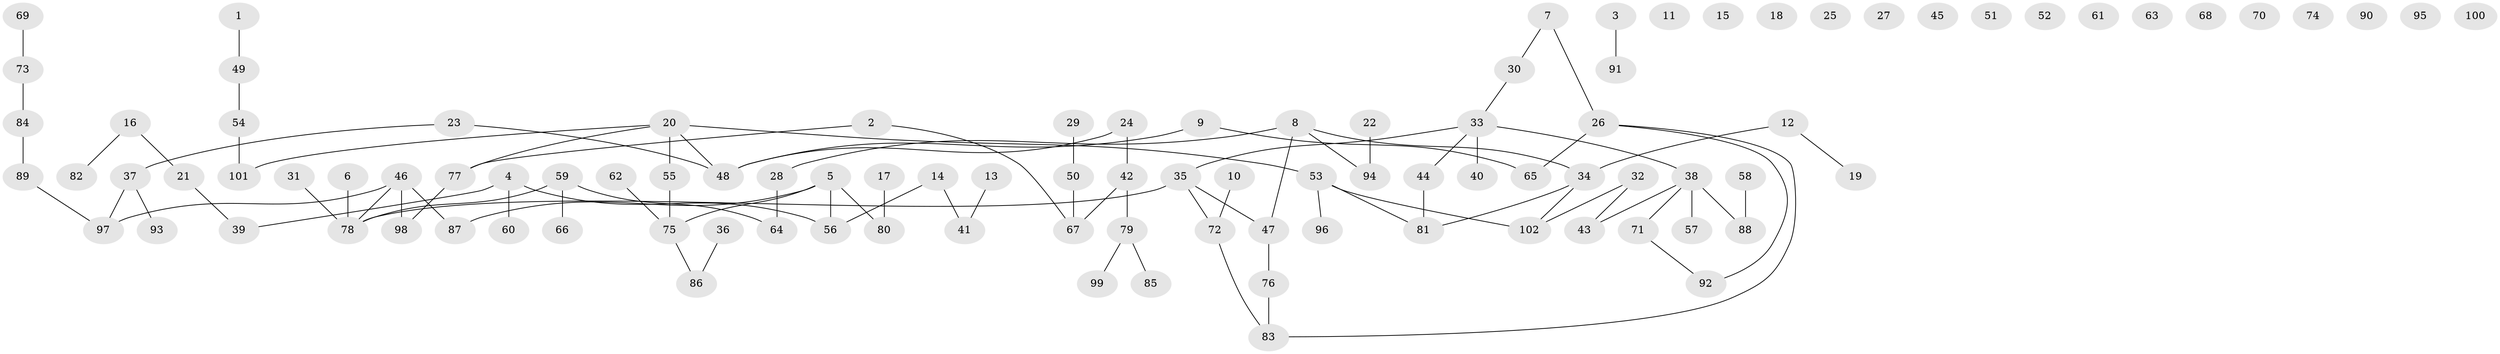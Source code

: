 // Generated by graph-tools (version 1.1) at 2025/33/03/09/25 02:33:34]
// undirected, 102 vertices, 96 edges
graph export_dot {
graph [start="1"]
  node [color=gray90,style=filled];
  1;
  2;
  3;
  4;
  5;
  6;
  7;
  8;
  9;
  10;
  11;
  12;
  13;
  14;
  15;
  16;
  17;
  18;
  19;
  20;
  21;
  22;
  23;
  24;
  25;
  26;
  27;
  28;
  29;
  30;
  31;
  32;
  33;
  34;
  35;
  36;
  37;
  38;
  39;
  40;
  41;
  42;
  43;
  44;
  45;
  46;
  47;
  48;
  49;
  50;
  51;
  52;
  53;
  54;
  55;
  56;
  57;
  58;
  59;
  60;
  61;
  62;
  63;
  64;
  65;
  66;
  67;
  68;
  69;
  70;
  71;
  72;
  73;
  74;
  75;
  76;
  77;
  78;
  79;
  80;
  81;
  82;
  83;
  84;
  85;
  86;
  87;
  88;
  89;
  90;
  91;
  92;
  93;
  94;
  95;
  96;
  97;
  98;
  99;
  100;
  101;
  102;
  1 -- 49;
  2 -- 67;
  2 -- 77;
  3 -- 91;
  4 -- 39;
  4 -- 56;
  4 -- 60;
  5 -- 56;
  5 -- 75;
  5 -- 80;
  5 -- 87;
  6 -- 78;
  7 -- 26;
  7 -- 30;
  8 -- 28;
  8 -- 34;
  8 -- 47;
  8 -- 94;
  9 -- 48;
  9 -- 65;
  10 -- 72;
  12 -- 19;
  12 -- 34;
  13 -- 41;
  14 -- 41;
  14 -- 56;
  16 -- 21;
  16 -- 82;
  17 -- 80;
  20 -- 48;
  20 -- 53;
  20 -- 55;
  20 -- 77;
  20 -- 101;
  21 -- 39;
  22 -- 94;
  23 -- 37;
  23 -- 48;
  24 -- 42;
  24 -- 48;
  26 -- 65;
  26 -- 83;
  26 -- 92;
  28 -- 64;
  29 -- 50;
  30 -- 33;
  31 -- 78;
  32 -- 43;
  32 -- 102;
  33 -- 35;
  33 -- 38;
  33 -- 40;
  33 -- 44;
  34 -- 81;
  34 -- 102;
  35 -- 47;
  35 -- 72;
  35 -- 78;
  36 -- 86;
  37 -- 93;
  37 -- 97;
  38 -- 43;
  38 -- 57;
  38 -- 71;
  38 -- 88;
  42 -- 67;
  42 -- 79;
  44 -- 81;
  46 -- 78;
  46 -- 87;
  46 -- 97;
  46 -- 98;
  47 -- 76;
  49 -- 54;
  50 -- 67;
  53 -- 81;
  53 -- 96;
  53 -- 102;
  54 -- 101;
  55 -- 75;
  58 -- 88;
  59 -- 64;
  59 -- 66;
  59 -- 78;
  62 -- 75;
  69 -- 73;
  71 -- 92;
  72 -- 83;
  73 -- 84;
  75 -- 86;
  76 -- 83;
  77 -- 98;
  79 -- 85;
  79 -- 99;
  84 -- 89;
  89 -- 97;
}
